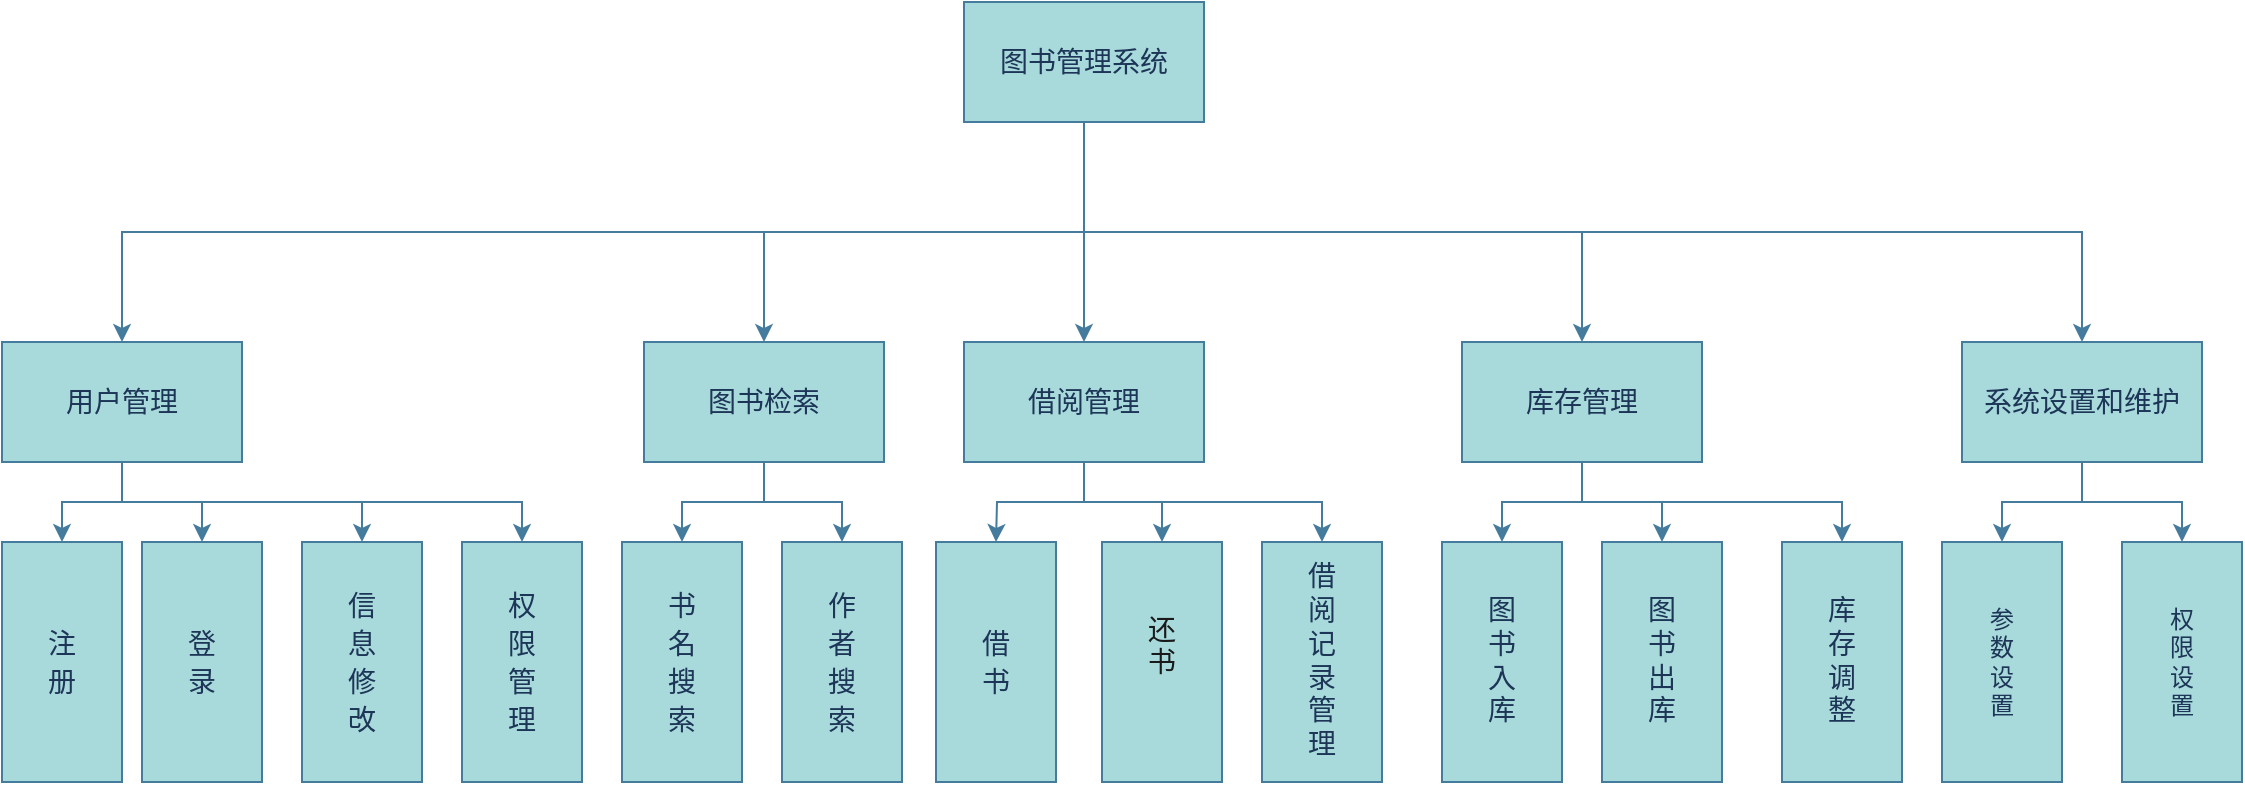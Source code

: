 <mxfile version="24.2.7" type="github">
  <diagram name="第 1 页" id="Os15_rzrfiJa7zNT8iud">
    <mxGraphModel dx="1434" dy="1959" grid="1" gridSize="10" guides="1" tooltips="1" connect="1" arrows="1" fold="1" page="1" pageScale="1" pageWidth="827" pageHeight="1169" math="0" shadow="0">
      <root>
        <mxCell id="0" />
        <mxCell id="1" parent="0" />
        <mxCell id="g8w-QVMXd1Fuwn8LfcI3-43" style="edgeStyle=orthogonalEdgeStyle;rounded=0;orthogonalLoop=1;jettySize=auto;html=1;exitX=0.5;exitY=1;exitDx=0;exitDy=0;entryX=0.5;entryY=0;entryDx=0;entryDy=0;labelBackgroundColor=none;strokeColor=#457B9D;fontColor=default;fontFamily=Times New Roman;" edge="1" parent="1" source="g8w-QVMXd1Fuwn8LfcI3-1" target="g8w-QVMXd1Fuwn8LfcI3-11">
          <mxGeometry relative="1" as="geometry" />
        </mxCell>
        <mxCell id="g8w-QVMXd1Fuwn8LfcI3-45" style="edgeStyle=orthogonalEdgeStyle;rounded=0;orthogonalLoop=1;jettySize=auto;html=1;exitX=0.5;exitY=1;exitDx=0;exitDy=0;entryX=0.5;entryY=0;entryDx=0;entryDy=0;labelBackgroundColor=none;strokeColor=#457B9D;fontColor=default;fontFamily=Times New Roman;" edge="1" parent="1" source="g8w-QVMXd1Fuwn8LfcI3-1" target="g8w-QVMXd1Fuwn8LfcI3-10">
          <mxGeometry relative="1" as="geometry" />
        </mxCell>
        <mxCell id="g8w-QVMXd1Fuwn8LfcI3-47" style="edgeStyle=orthogonalEdgeStyle;rounded=0;orthogonalLoop=1;jettySize=auto;html=1;exitX=0.5;exitY=1;exitDx=0;exitDy=0;entryX=0.5;entryY=0;entryDx=0;entryDy=0;labelBackgroundColor=none;strokeColor=#457B9D;fontColor=default;fontFamily=Times New Roman;" edge="1" parent="1" source="g8w-QVMXd1Fuwn8LfcI3-1" target="g8w-QVMXd1Fuwn8LfcI3-9">
          <mxGeometry relative="1" as="geometry" />
        </mxCell>
        <mxCell id="g8w-QVMXd1Fuwn8LfcI3-50" style="edgeStyle=orthogonalEdgeStyle;rounded=0;orthogonalLoop=1;jettySize=auto;html=1;exitX=0.5;exitY=1;exitDx=0;exitDy=0;labelBackgroundColor=none;strokeColor=#457B9D;fontColor=default;fontFamily=Times New Roman;" edge="1" parent="1" source="g8w-QVMXd1Fuwn8LfcI3-1" target="g8w-QVMXd1Fuwn8LfcI3-8">
          <mxGeometry relative="1" as="geometry" />
        </mxCell>
        <mxCell id="g8w-QVMXd1Fuwn8LfcI3-51" style="edgeStyle=orthogonalEdgeStyle;rounded=0;orthogonalLoop=1;jettySize=auto;html=1;exitX=0.5;exitY=1;exitDx=0;exitDy=0;labelBackgroundColor=none;strokeColor=#457B9D;fontColor=default;fontFamily=Times New Roman;" edge="1" parent="1" source="g8w-QVMXd1Fuwn8LfcI3-1" target="g8w-QVMXd1Fuwn8LfcI3-5">
          <mxGeometry relative="1" as="geometry" />
        </mxCell>
        <mxCell id="g8w-QVMXd1Fuwn8LfcI3-1" value="&lt;div style=&quot;font-size: 14px; line-height: 19px; white-space: pre;&quot;&gt;图书管理系统&lt;/div&gt;" style="rounded=0;whiteSpace=wrap;html=1;labelBackgroundColor=none;fillColor=#A8DADC;strokeColor=#457B9D;fontColor=#1D3557;fontFamily=Times New Roman;" vertex="1" parent="1">
          <mxGeometry x="561" y="-50" width="120" height="60" as="geometry" />
        </mxCell>
        <mxCell id="g8w-QVMXd1Fuwn8LfcI3-70" style="edgeStyle=orthogonalEdgeStyle;rounded=0;orthogonalLoop=1;jettySize=auto;html=1;labelBackgroundColor=none;strokeColor=#457B9D;fontColor=default;fontFamily=Times New Roman;" edge="1" parent="1" source="g8w-QVMXd1Fuwn8LfcI3-5" target="g8w-QVMXd1Fuwn8LfcI3-38">
          <mxGeometry relative="1" as="geometry" />
        </mxCell>
        <mxCell id="g8w-QVMXd1Fuwn8LfcI3-71" style="edgeStyle=orthogonalEdgeStyle;rounded=0;orthogonalLoop=1;jettySize=auto;html=1;exitX=0.5;exitY=1;exitDx=0;exitDy=0;labelBackgroundColor=none;strokeColor=#457B9D;fontColor=default;fontFamily=Times New Roman;" edge="1" parent="1" source="g8w-QVMXd1Fuwn8LfcI3-5" target="g8w-QVMXd1Fuwn8LfcI3-39">
          <mxGeometry relative="1" as="geometry" />
        </mxCell>
        <mxCell id="g8w-QVMXd1Fuwn8LfcI3-5" value="&lt;div style=&quot;font-size: 14px; line-height: 19px; white-space: pre;&quot;&gt;&lt;div style=&quot;line-height: 19px;&quot;&gt;&lt;span style=&quot;&quot;&gt;系统设置和维护&lt;/span&gt;&lt;/div&gt;&lt;/div&gt;" style="rounded=0;whiteSpace=wrap;html=1;fontColor=#1D3557;labelBackgroundColor=none;fillColor=#A8DADC;strokeColor=#457B9D;fontFamily=Times New Roman;" vertex="1" parent="1">
          <mxGeometry x="1060" y="120" width="120" height="60" as="geometry" />
        </mxCell>
        <mxCell id="g8w-QVMXd1Fuwn8LfcI3-64" style="edgeStyle=orthogonalEdgeStyle;rounded=0;orthogonalLoop=1;jettySize=auto;html=1;exitX=0.5;exitY=1;exitDx=0;exitDy=0;entryX=0;entryY=0.5;entryDx=0;entryDy=0;labelBackgroundColor=none;strokeColor=#457B9D;fontColor=default;fontFamily=Times New Roman;" edge="1" parent="1" source="g8w-QVMXd1Fuwn8LfcI3-8" target="g8w-QVMXd1Fuwn8LfcI3-29">
          <mxGeometry relative="1" as="geometry" />
        </mxCell>
        <mxCell id="g8w-QVMXd1Fuwn8LfcI3-66" style="edgeStyle=orthogonalEdgeStyle;rounded=0;orthogonalLoop=1;jettySize=auto;html=1;exitX=0.5;exitY=1;exitDx=0;exitDy=0;labelBackgroundColor=none;strokeColor=#457B9D;fontColor=default;fontFamily=Times New Roman;" edge="1" parent="1" source="g8w-QVMXd1Fuwn8LfcI3-8" target="g8w-QVMXd1Fuwn8LfcI3-65">
          <mxGeometry relative="1" as="geometry" />
        </mxCell>
        <mxCell id="g8w-QVMXd1Fuwn8LfcI3-67" style="edgeStyle=orthogonalEdgeStyle;rounded=0;orthogonalLoop=1;jettySize=auto;html=1;exitX=0.5;exitY=1;exitDx=0;exitDy=0;entryX=0;entryY=0.5;entryDx=0;entryDy=0;labelBackgroundColor=none;strokeColor=#457B9D;fontColor=default;fontFamily=Times New Roman;" edge="1" parent="1" source="g8w-QVMXd1Fuwn8LfcI3-8" target="g8w-QVMXd1Fuwn8LfcI3-28">
          <mxGeometry relative="1" as="geometry" />
        </mxCell>
        <mxCell id="g8w-QVMXd1Fuwn8LfcI3-8" value="&lt;div style=&quot;font-size: 14px; line-height: 19px; white-space: pre;&quot;&gt;&lt;div style=&quot;line-height: 19px;&quot;&gt;&lt;span style=&quot;&quot;&gt;库存管理&lt;/span&gt;&lt;/div&gt;&lt;/div&gt;" style="rounded=0;whiteSpace=wrap;html=1;fontColor=#1D3557;labelBackgroundColor=none;fillColor=#A8DADC;strokeColor=#457B9D;fontFamily=Times New Roman;" vertex="1" parent="1">
          <mxGeometry x="810" y="120" width="120" height="60" as="geometry" />
        </mxCell>
        <mxCell id="g8w-QVMXd1Fuwn8LfcI3-59" value="" style="edgeStyle=orthogonalEdgeStyle;rounded=0;orthogonalLoop=1;jettySize=auto;html=1;labelBackgroundColor=none;strokeColor=#457B9D;fontColor=default;fontFamily=Times New Roman;" edge="1" parent="1" source="g8w-QVMXd1Fuwn8LfcI3-9" target="g8w-QVMXd1Fuwn8LfcI3-37">
          <mxGeometry relative="1" as="geometry" />
        </mxCell>
        <mxCell id="g8w-QVMXd1Fuwn8LfcI3-60" style="edgeStyle=orthogonalEdgeStyle;rounded=0;orthogonalLoop=1;jettySize=auto;html=1;exitX=0.5;exitY=1;exitDx=0;exitDy=0;entryX=0;entryY=0.5;entryDx=0;entryDy=0;labelBackgroundColor=none;strokeColor=#457B9D;fontColor=default;fontFamily=Times New Roman;" edge="1" parent="1" source="g8w-QVMXd1Fuwn8LfcI3-9">
          <mxGeometry relative="1" as="geometry">
            <mxPoint x="577" y="220" as="targetPoint" />
          </mxGeometry>
        </mxCell>
        <mxCell id="g8w-QVMXd1Fuwn8LfcI3-61" style="edgeStyle=orthogonalEdgeStyle;rounded=0;orthogonalLoop=1;jettySize=auto;html=1;exitX=0.5;exitY=1;exitDx=0;exitDy=0;labelBackgroundColor=none;strokeColor=#457B9D;fontColor=default;fontFamily=Times New Roman;" edge="1" parent="1" source="g8w-QVMXd1Fuwn8LfcI3-9" target="g8w-QVMXd1Fuwn8LfcI3-30">
          <mxGeometry relative="1" as="geometry" />
        </mxCell>
        <mxCell id="g8w-QVMXd1Fuwn8LfcI3-9" value="&lt;div style=&quot;font-size: 14px; line-height: 19px; white-space: pre;&quot;&gt;&lt;div style=&quot;line-height: 19px;&quot;&gt;&lt;span style=&quot;&quot;&gt;借阅管理&lt;/span&gt;&lt;/div&gt;&lt;/div&gt;" style="rounded=0;whiteSpace=wrap;html=1;fontColor=#1D3557;labelBackgroundColor=none;fillColor=#A8DADC;strokeColor=#457B9D;fontFamily=Times New Roman;" vertex="1" parent="1">
          <mxGeometry x="561" y="120" width="120" height="60" as="geometry" />
        </mxCell>
        <mxCell id="g8w-QVMXd1Fuwn8LfcI3-57" value="" style="edgeStyle=orthogonalEdgeStyle;rounded=0;orthogonalLoop=1;jettySize=auto;html=1;labelBackgroundColor=none;strokeColor=#457B9D;fontColor=default;fontFamily=Times New Roman;" edge="1" parent="1" source="g8w-QVMXd1Fuwn8LfcI3-10" target="g8w-QVMXd1Fuwn8LfcI3-20">
          <mxGeometry relative="1" as="geometry" />
        </mxCell>
        <mxCell id="g8w-QVMXd1Fuwn8LfcI3-58" style="edgeStyle=orthogonalEdgeStyle;rounded=0;orthogonalLoop=1;jettySize=auto;html=1;labelBackgroundColor=none;strokeColor=#457B9D;fontColor=default;fontFamily=Times New Roman;" edge="1" parent="1" source="g8w-QVMXd1Fuwn8LfcI3-10" target="g8w-QVMXd1Fuwn8LfcI3-19">
          <mxGeometry relative="1" as="geometry" />
        </mxCell>
        <mxCell id="g8w-QVMXd1Fuwn8LfcI3-10" value="&lt;div style=&quot;font-size: 14px; line-height: 19px; white-space: pre;&quot;&gt;&lt;div style=&quot;line-height: 19px;&quot;&gt;&lt;span style=&quot;&quot;&gt;图书检索&lt;/span&gt;&lt;/div&gt;&lt;/div&gt;" style="rounded=0;whiteSpace=wrap;html=1;fontColor=#1D3557;labelBackgroundColor=none;fillColor=#A8DADC;strokeColor=#457B9D;fontFamily=Times New Roman;" vertex="1" parent="1">
          <mxGeometry x="401" y="120" width="120" height="60" as="geometry" />
        </mxCell>
        <mxCell id="g8w-QVMXd1Fuwn8LfcI3-52" style="edgeStyle=orthogonalEdgeStyle;rounded=0;orthogonalLoop=1;jettySize=auto;html=1;exitX=0.5;exitY=1;exitDx=0;exitDy=0;entryX=0;entryY=0.5;entryDx=0;entryDy=0;labelBackgroundColor=none;strokeColor=#457B9D;fontColor=default;fontFamily=Times New Roman;" edge="1" parent="1" source="g8w-QVMXd1Fuwn8LfcI3-11" target="g8w-QVMXd1Fuwn8LfcI3-24">
          <mxGeometry relative="1" as="geometry" />
        </mxCell>
        <mxCell id="g8w-QVMXd1Fuwn8LfcI3-53" style="edgeStyle=orthogonalEdgeStyle;rounded=0;orthogonalLoop=1;jettySize=auto;html=1;exitX=0.5;exitY=1;exitDx=0;exitDy=0;labelBackgroundColor=none;strokeColor=#457B9D;fontColor=default;fontFamily=Times New Roman;" edge="1" parent="1" source="g8w-QVMXd1Fuwn8LfcI3-11" target="g8w-QVMXd1Fuwn8LfcI3-23">
          <mxGeometry relative="1" as="geometry" />
        </mxCell>
        <mxCell id="g8w-QVMXd1Fuwn8LfcI3-55" style="edgeStyle=orthogonalEdgeStyle;rounded=0;orthogonalLoop=1;jettySize=auto;html=1;exitX=0.5;exitY=1;exitDx=0;exitDy=0;entryX=0;entryY=0.5;entryDx=0;entryDy=0;labelBackgroundColor=none;strokeColor=#457B9D;fontColor=default;fontFamily=Times New Roman;" edge="1" parent="1" source="g8w-QVMXd1Fuwn8LfcI3-11" target="g8w-QVMXd1Fuwn8LfcI3-22">
          <mxGeometry relative="1" as="geometry" />
        </mxCell>
        <mxCell id="g8w-QVMXd1Fuwn8LfcI3-56" style="edgeStyle=orthogonalEdgeStyle;rounded=0;orthogonalLoop=1;jettySize=auto;html=1;exitX=0.5;exitY=1;exitDx=0;exitDy=0;labelBackgroundColor=none;strokeColor=#457B9D;fontColor=default;fontFamily=Times New Roman;" edge="1" parent="1" source="g8w-QVMXd1Fuwn8LfcI3-11" target="g8w-QVMXd1Fuwn8LfcI3-21">
          <mxGeometry relative="1" as="geometry" />
        </mxCell>
        <mxCell id="g8w-QVMXd1Fuwn8LfcI3-11" value="&lt;div style=&quot;font-size: 14px; line-height: 19px; white-space: pre;&quot;&gt;&lt;div style=&quot;line-height: 19px;&quot;&gt;&lt;span style=&quot;&quot;&gt;用户管理&lt;/span&gt;&lt;/div&gt;&lt;/div&gt;" style="rounded=0;whiteSpace=wrap;html=1;fontColor=#1D3557;labelBackgroundColor=none;fillColor=#A8DADC;strokeColor=#457B9D;fontFamily=Times New Roman;" vertex="1" parent="1">
          <mxGeometry x="80" y="120" width="120" height="60" as="geometry" />
        </mxCell>
        <mxCell id="g8w-QVMXd1Fuwn8LfcI3-17" value="&lt;div style=&quot;font-size: 14px; line-height: 19px; white-space: pre;&quot;&gt;&lt;font&gt;借&lt;/font&gt;&lt;/div&gt;&lt;div style=&quot;font-size: 14px; line-height: 19px; white-space: pre;&quot;&gt;&lt;font&gt;书&lt;/font&gt;&lt;/div&gt;" style="rounded=0;whiteSpace=wrap;html=1;direction=south;fontColor=#1D3557;labelBackgroundColor=none;fillColor=#A8DADC;strokeColor=#457B9D;fontFamily=Times New Roman;" vertex="1" parent="1">
          <mxGeometry x="547" y="220" width="60" height="120" as="geometry" />
        </mxCell>
        <mxCell id="g8w-QVMXd1Fuwn8LfcI3-19" value="&lt;div style=&quot;font-size: 14px; line-height: 19px; white-space: pre;&quot;&gt;&lt;font&gt;作&lt;/font&gt;&lt;/div&gt;&lt;div style=&quot;font-size: 14px; line-height: 19px; white-space: pre;&quot;&gt;&lt;font&gt;者&lt;/font&gt;&lt;/div&gt;&lt;div style=&quot;font-size: 14px; line-height: 19px; white-space: pre;&quot;&gt;&lt;font&gt;搜&lt;/font&gt;&lt;/div&gt;&lt;div style=&quot;font-size: 14px; line-height: 19px; white-space: pre;&quot;&gt;&lt;font&gt;索&lt;/font&gt;&lt;/div&gt;" style="rounded=0;whiteSpace=wrap;html=1;direction=south;fontColor=#1D3557;labelBackgroundColor=none;fillColor=#A8DADC;strokeColor=#457B9D;fontFamily=Times New Roman;" vertex="1" parent="1">
          <mxGeometry x="470" y="220" width="60" height="120" as="geometry" />
        </mxCell>
        <mxCell id="g8w-QVMXd1Fuwn8LfcI3-20" value="&lt;div style=&quot;font-size: 14px; line-height: 19px; white-space: pre;&quot;&gt;&lt;font&gt;书&lt;/font&gt;&lt;/div&gt;&lt;div style=&quot;font-size: 14px; line-height: 19px; white-space: pre;&quot;&gt;&lt;font&gt;名&lt;/font&gt;&lt;/div&gt;&lt;div style=&quot;font-size: 14px; line-height: 19px; white-space: pre;&quot;&gt;&lt;font&gt;搜&lt;/font&gt;&lt;/div&gt;&lt;div style=&quot;font-size: 14px; line-height: 19px; white-space: pre;&quot;&gt;&lt;font&gt;索&lt;/font&gt;&lt;/div&gt;" style="rounded=0;whiteSpace=wrap;html=1;direction=south;fontColor=#1D3557;labelBackgroundColor=none;fillColor=#A8DADC;strokeColor=#457B9D;fontFamily=Times New Roman;" vertex="1" parent="1">
          <mxGeometry x="390" y="220" width="60" height="120" as="geometry" />
        </mxCell>
        <mxCell id="g8w-QVMXd1Fuwn8LfcI3-21" value="&lt;div style=&quot;font-size: 14px; line-height: 19px; white-space: pre;&quot;&gt;&lt;font&gt;权&lt;/font&gt;&lt;/div&gt;&lt;div style=&quot;font-size: 14px; line-height: 19px; white-space: pre;&quot;&gt;&lt;font&gt;限&lt;/font&gt;&lt;/div&gt;&lt;div style=&quot;font-size: 14px; line-height: 19px; white-space: pre;&quot;&gt;&lt;font&gt;管&lt;/font&gt;&lt;/div&gt;&lt;div style=&quot;font-size: 14px; line-height: 19px; white-space: pre;&quot;&gt;&lt;font&gt;理&lt;/font&gt;&lt;/div&gt;" style="rounded=0;whiteSpace=wrap;html=1;direction=south;fontColor=#1D3557;labelBackgroundColor=none;fillColor=#A8DADC;strokeColor=#457B9D;fontFamily=Times New Roman;" vertex="1" parent="1">
          <mxGeometry x="310" y="220" width="60" height="120" as="geometry" />
        </mxCell>
        <mxCell id="g8w-QVMXd1Fuwn8LfcI3-22" value="&lt;div style=&quot;font-size: 14px; line-height: 19px; white-space: pre;&quot;&gt;&lt;font&gt;信&lt;/font&gt;&lt;/div&gt;&lt;div style=&quot;font-size: 14px; line-height: 19px; white-space: pre;&quot;&gt;&lt;font&gt;息&lt;/font&gt;&lt;/div&gt;&lt;div style=&quot;font-size: 14px; line-height: 19px; white-space: pre;&quot;&gt;&lt;font&gt;修&lt;/font&gt;&lt;/div&gt;&lt;div style=&quot;font-size: 14px; line-height: 19px; white-space: pre;&quot;&gt;&lt;font&gt;改&lt;/font&gt;&lt;/div&gt;" style="rounded=0;whiteSpace=wrap;html=1;direction=south;fontColor=#1D3557;labelBackgroundColor=none;fillColor=#A8DADC;strokeColor=#457B9D;fontFamily=Times New Roman;" vertex="1" parent="1">
          <mxGeometry x="230" y="220" width="60" height="120" as="geometry" />
        </mxCell>
        <mxCell id="g8w-QVMXd1Fuwn8LfcI3-23" value="&lt;div style=&quot;font-size: 14px; line-height: 19px; white-space: pre;&quot;&gt;&lt;font&gt;登&lt;/font&gt;&lt;/div&gt;&lt;div style=&quot;font-size: 14px; line-height: 19px; white-space: pre;&quot;&gt;&lt;font&gt;录&lt;/font&gt;&lt;/div&gt;" style="rounded=0;whiteSpace=wrap;html=1;direction=south;fontColor=#1D3557;labelBackgroundColor=none;fillColor=#A8DADC;strokeColor=#457B9D;fontFamily=Times New Roman;" vertex="1" parent="1">
          <mxGeometry x="150" y="220" width="60" height="120" as="geometry" />
        </mxCell>
        <mxCell id="g8w-QVMXd1Fuwn8LfcI3-24" value="&lt;div style=&quot;font-size: 14px; line-height: 19px; white-space: pre;&quot;&gt;&lt;span style=&quot;&quot;&gt;注&lt;/span&gt;&lt;/div&gt;&lt;div style=&quot;font-size: 14px; line-height: 19px; white-space: pre;&quot;&gt;&lt;span style=&quot;&quot;&gt;册&lt;/span&gt;&lt;/div&gt;" style="rounded=0;whiteSpace=wrap;html=1;direction=south;labelBackgroundColor=none;fontColor=#1D3557;fillColor=#A8DADC;strokeColor=#457B9D;fontFamily=Times New Roman;" vertex="1" parent="1">
          <mxGeometry x="80" y="220" width="60" height="120" as="geometry" />
        </mxCell>
        <mxCell id="g8w-QVMXd1Fuwn8LfcI3-28" value="&lt;span style=&quot;font-size: 14px;&quot;&gt;库&lt;/span&gt;&lt;div&gt;&lt;span style=&quot;font-size: 14px;&quot;&gt;存&lt;/span&gt;&lt;/div&gt;&lt;div&gt;&lt;span style=&quot;font-size: 14px;&quot;&gt;调&lt;/span&gt;&lt;/div&gt;&lt;div&gt;&lt;span style=&quot;font-size: 14px;&quot;&gt;整&lt;/span&gt;&lt;/div&gt;" style="rounded=0;whiteSpace=wrap;html=1;direction=south;fontColor=#1D3557;labelBackgroundColor=none;fillColor=#A8DADC;strokeColor=#457B9D;fontFamily=Times New Roman;" vertex="1" parent="1">
          <mxGeometry x="970" y="220" width="60" height="120" as="geometry" />
        </mxCell>
        <mxCell id="g8w-QVMXd1Fuwn8LfcI3-29" value="&lt;span style=&quot;font-size: 14px;&quot;&gt;图&lt;/span&gt;&lt;div&gt;&lt;span style=&quot;font-size: 14px;&quot;&gt;书&lt;/span&gt;&lt;/div&gt;&lt;div&gt;&lt;span style=&quot;font-size: 14px;&quot;&gt;入&lt;/span&gt;&lt;/div&gt;&lt;div&gt;&lt;span style=&quot;font-size: 14px;&quot;&gt;库&lt;/span&gt;&lt;/div&gt;" style="rounded=0;whiteSpace=wrap;html=1;direction=south;fontColor=#1D3557;labelBackgroundColor=none;fillColor=#A8DADC;strokeColor=#457B9D;fontFamily=Times New Roman;" vertex="1" parent="1">
          <mxGeometry x="800" y="220" width="60" height="120" as="geometry" />
        </mxCell>
        <mxCell id="g8w-QVMXd1Fuwn8LfcI3-30" value="&lt;span style=&quot;font-size: 14px;&quot;&gt;借&lt;/span&gt;&lt;div&gt;&lt;span style=&quot;font-size: 14px;&quot;&gt;阅&lt;/span&gt;&lt;/div&gt;&lt;div&gt;&lt;span style=&quot;font-size: 14px;&quot;&gt;记&lt;/span&gt;&lt;/div&gt;&lt;div&gt;&lt;span style=&quot;font-size: 14px;&quot;&gt;录&lt;/span&gt;&lt;/div&gt;&lt;div&gt;&lt;span style=&quot;font-size: 14px;&quot;&gt;管&lt;/span&gt;&lt;/div&gt;&lt;div&gt;&lt;span style=&quot;font-size: 14px;&quot;&gt;理&lt;/span&gt;&lt;/div&gt;" style="rounded=0;whiteSpace=wrap;html=1;direction=south;fontColor=#1D3557;labelBackgroundColor=none;fillColor=#A8DADC;strokeColor=#457B9D;fontFamily=Times New Roman;" vertex="1" parent="1">
          <mxGeometry x="710" y="220" width="60" height="120" as="geometry" />
        </mxCell>
        <mxCell id="g8w-QVMXd1Fuwn8LfcI3-37" value="&#xa;&lt;font style=&quot;forced-color-adjust: none; color: rgb(26, 26, 26); font-style: normal; font-variant-ligatures: normal; font-variant-caps: normal; font-weight: 400; letter-spacing: normal; orphans: 2; text-align: center; text-indent: 0px; text-transform: none; widows: 2; word-spacing: 0px; -webkit-text-stroke-width: 0px; white-space: normal; text-decoration-thickness: initial; text-decoration-style: initial; text-decoration-color: initial; font-size: 14px;&quot;&gt;还&lt;/font&gt;&lt;div style=&quot;forced-color-adjust: none; color: rgb(26, 26, 26); font-style: normal; font-variant-ligatures: normal; font-variant-caps: normal; font-weight: 400; letter-spacing: normal; orphans: 2; text-align: center; text-indent: 0px; text-transform: none; widows: 2; word-spacing: 0px; -webkit-text-stroke-width: 0px; white-space: normal; text-decoration-thickness: initial; text-decoration-style: initial; text-decoration-color: initial; font-size: 14px;&quot;&gt;&lt;font style=&quot;forced-color-adjust: none; font-size: 14px;&quot;&gt;书&lt;/font&gt;&lt;/div&gt;&#xa;&#xa;" style="rounded=0;whiteSpace=wrap;html=1;direction=south;fontColor=#1D3557;labelBackgroundColor=none;fillColor=#A8DADC;strokeColor=#457B9D;fontFamily=Times New Roman;" vertex="1" parent="1">
          <mxGeometry x="630" y="220" width="60" height="120" as="geometry" />
        </mxCell>
        <mxCell id="g8w-QVMXd1Fuwn8LfcI3-38" value="参&lt;div&gt;数&lt;/div&gt;&lt;div&gt;设&lt;/div&gt;&lt;div&gt;置&lt;/div&gt;" style="rounded=0;whiteSpace=wrap;html=1;direction=south;fontColor=#1D3557;labelBackgroundColor=none;fillColor=#A8DADC;strokeColor=#457B9D;fontFamily=Times New Roman;" vertex="1" parent="1">
          <mxGeometry x="1050" y="220" width="60" height="120" as="geometry" />
        </mxCell>
        <mxCell id="g8w-QVMXd1Fuwn8LfcI3-39" value="权&lt;div&gt;限&lt;/div&gt;&lt;div&gt;设&lt;/div&gt;&lt;div&gt;置&lt;/div&gt;" style="rounded=0;whiteSpace=wrap;html=1;direction=south;fontColor=#1D3557;labelBackgroundColor=none;fillColor=#A8DADC;strokeColor=#457B9D;fontFamily=Times New Roman;" vertex="1" parent="1">
          <mxGeometry x="1140" y="220" width="60" height="120" as="geometry" />
        </mxCell>
        <mxCell id="g8w-QVMXd1Fuwn8LfcI3-65" value="&lt;span style=&quot;font-size: 14px;&quot;&gt;图&lt;/span&gt;&lt;div&gt;&lt;span style=&quot;font-size: 14px;&quot;&gt;书&lt;/span&gt;&lt;/div&gt;&lt;div&gt;&lt;span style=&quot;font-size: 14px;&quot;&gt;出&lt;/span&gt;&lt;/div&gt;&lt;div&gt;&lt;span style=&quot;font-size: 14px;&quot;&gt;库&lt;/span&gt;&lt;/div&gt;" style="rounded=0;whiteSpace=wrap;html=1;direction=south;fontColor=#1D3557;labelBackgroundColor=none;fillColor=#A8DADC;strokeColor=#457B9D;fontFamily=Times New Roman;" vertex="1" parent="1">
          <mxGeometry x="880" y="220" width="60" height="120" as="geometry" />
        </mxCell>
      </root>
    </mxGraphModel>
  </diagram>
</mxfile>
